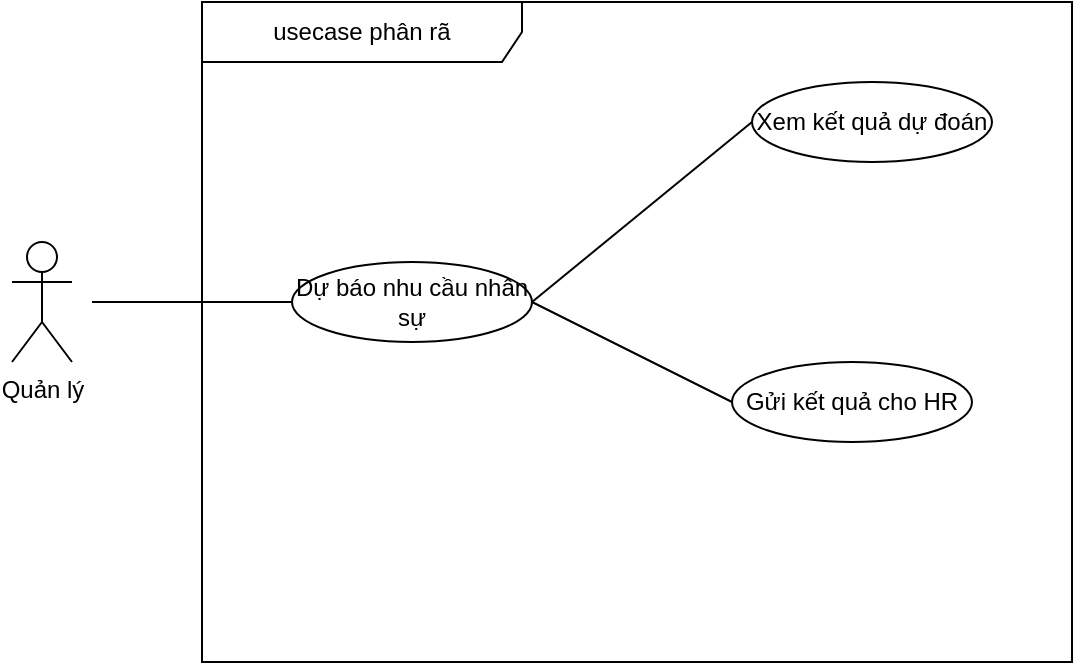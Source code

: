<mxfile>
    <diagram id="rD5NljQDcSo8BQ27Tbyz" name="Page-1">
        <mxGraphModel dx="921" dy="432" grid="1" gridSize="10" guides="1" tooltips="1" connect="1" arrows="1" fold="1" page="1" pageScale="1" pageWidth="850" pageHeight="1100" math="0" shadow="0">
            <root>
                <mxCell id="0"/>
                <mxCell id="1" parent="0"/>
                <mxCell id="2" value="usecase phân rã" style="shape=umlFrame;whiteSpace=wrap;html=1;pointerEvents=0;recursiveResize=0;container=1;collapsible=0;width=160;" vertex="1" parent="1">
                    <mxGeometry x="185" y="170" width="435" height="330" as="geometry"/>
                </mxCell>
                <mxCell id="3" value="Dự báo nhu cầu nhân sự" style="ellipse;whiteSpace=wrap;html=1;" vertex="1" parent="2">
                    <mxGeometry x="45" y="130" width="120" height="40" as="geometry"/>
                </mxCell>
                <mxCell id="4" value="" style="endArrow=none;startArrow=none;endFill=0;startFill=0;endSize=8;html=1;verticalAlign=bottom;labelBackgroundColor=none;strokeWidth=1;entryX=0;entryY=0.5;entryDx=0;entryDy=0;exitX=1;exitY=0.5;exitDx=0;exitDy=0;" edge="1" parent="2" source="3" target="5">
                    <mxGeometry width="160" relative="1" as="geometry">
                        <mxPoint x="-65" y="120" as="sourcePoint"/>
                        <mxPoint x="242.574" y="84.142" as="targetPoint"/>
                    </mxGeometry>
                </mxCell>
                <mxCell id="5" value="Xem kết quả dự đoán" style="ellipse;whiteSpace=wrap;html=1;" vertex="1" parent="2">
                    <mxGeometry x="275" y="40" width="120" height="40" as="geometry"/>
                </mxCell>
                <mxCell id="6" value="" style="endArrow=none;startArrow=none;endFill=0;startFill=0;endSize=8;html=1;verticalAlign=bottom;labelBackgroundColor=none;strokeWidth=1;entryX=0;entryY=0.5;entryDx=0;entryDy=0;exitX=1;exitY=0.5;exitDx=0;exitDy=0;" edge="1" parent="2" source="3" target="7">
                    <mxGeometry width="160" relative="1" as="geometry">
                        <mxPoint x="145" y="220" as="sourcePoint"/>
                        <mxPoint x="222.574" y="154.142" as="targetPoint"/>
                    </mxGeometry>
                </mxCell>
                <mxCell id="7" value="Gửi kết quả cho HR" style="ellipse;whiteSpace=wrap;html=1;" vertex="1" parent="2">
                    <mxGeometry x="265" y="180" width="120" height="40" as="geometry"/>
                </mxCell>
                <mxCell id="12" value="Quản lý" style="shape=umlActor;verticalLabelPosition=bottom;verticalAlign=top;html=1;" vertex="1" parent="1">
                    <mxGeometry x="90" y="290" width="30" height="60" as="geometry"/>
                </mxCell>
                <mxCell id="13" value="" style="endArrow=none;startArrow=none;endFill=0;startFill=0;endSize=8;html=1;verticalAlign=bottom;labelBackgroundColor=none;strokeWidth=1;entryX=0;entryY=0.5;entryDx=0;entryDy=0;" edge="1" parent="1" target="3">
                    <mxGeometry width="160" relative="1" as="geometry">
                        <mxPoint x="130" y="320" as="sourcePoint"/>
                        <mxPoint x="240" y="280" as="targetPoint"/>
                    </mxGeometry>
                </mxCell>
            </root>
        </mxGraphModel>
    </diagram>
</mxfile>